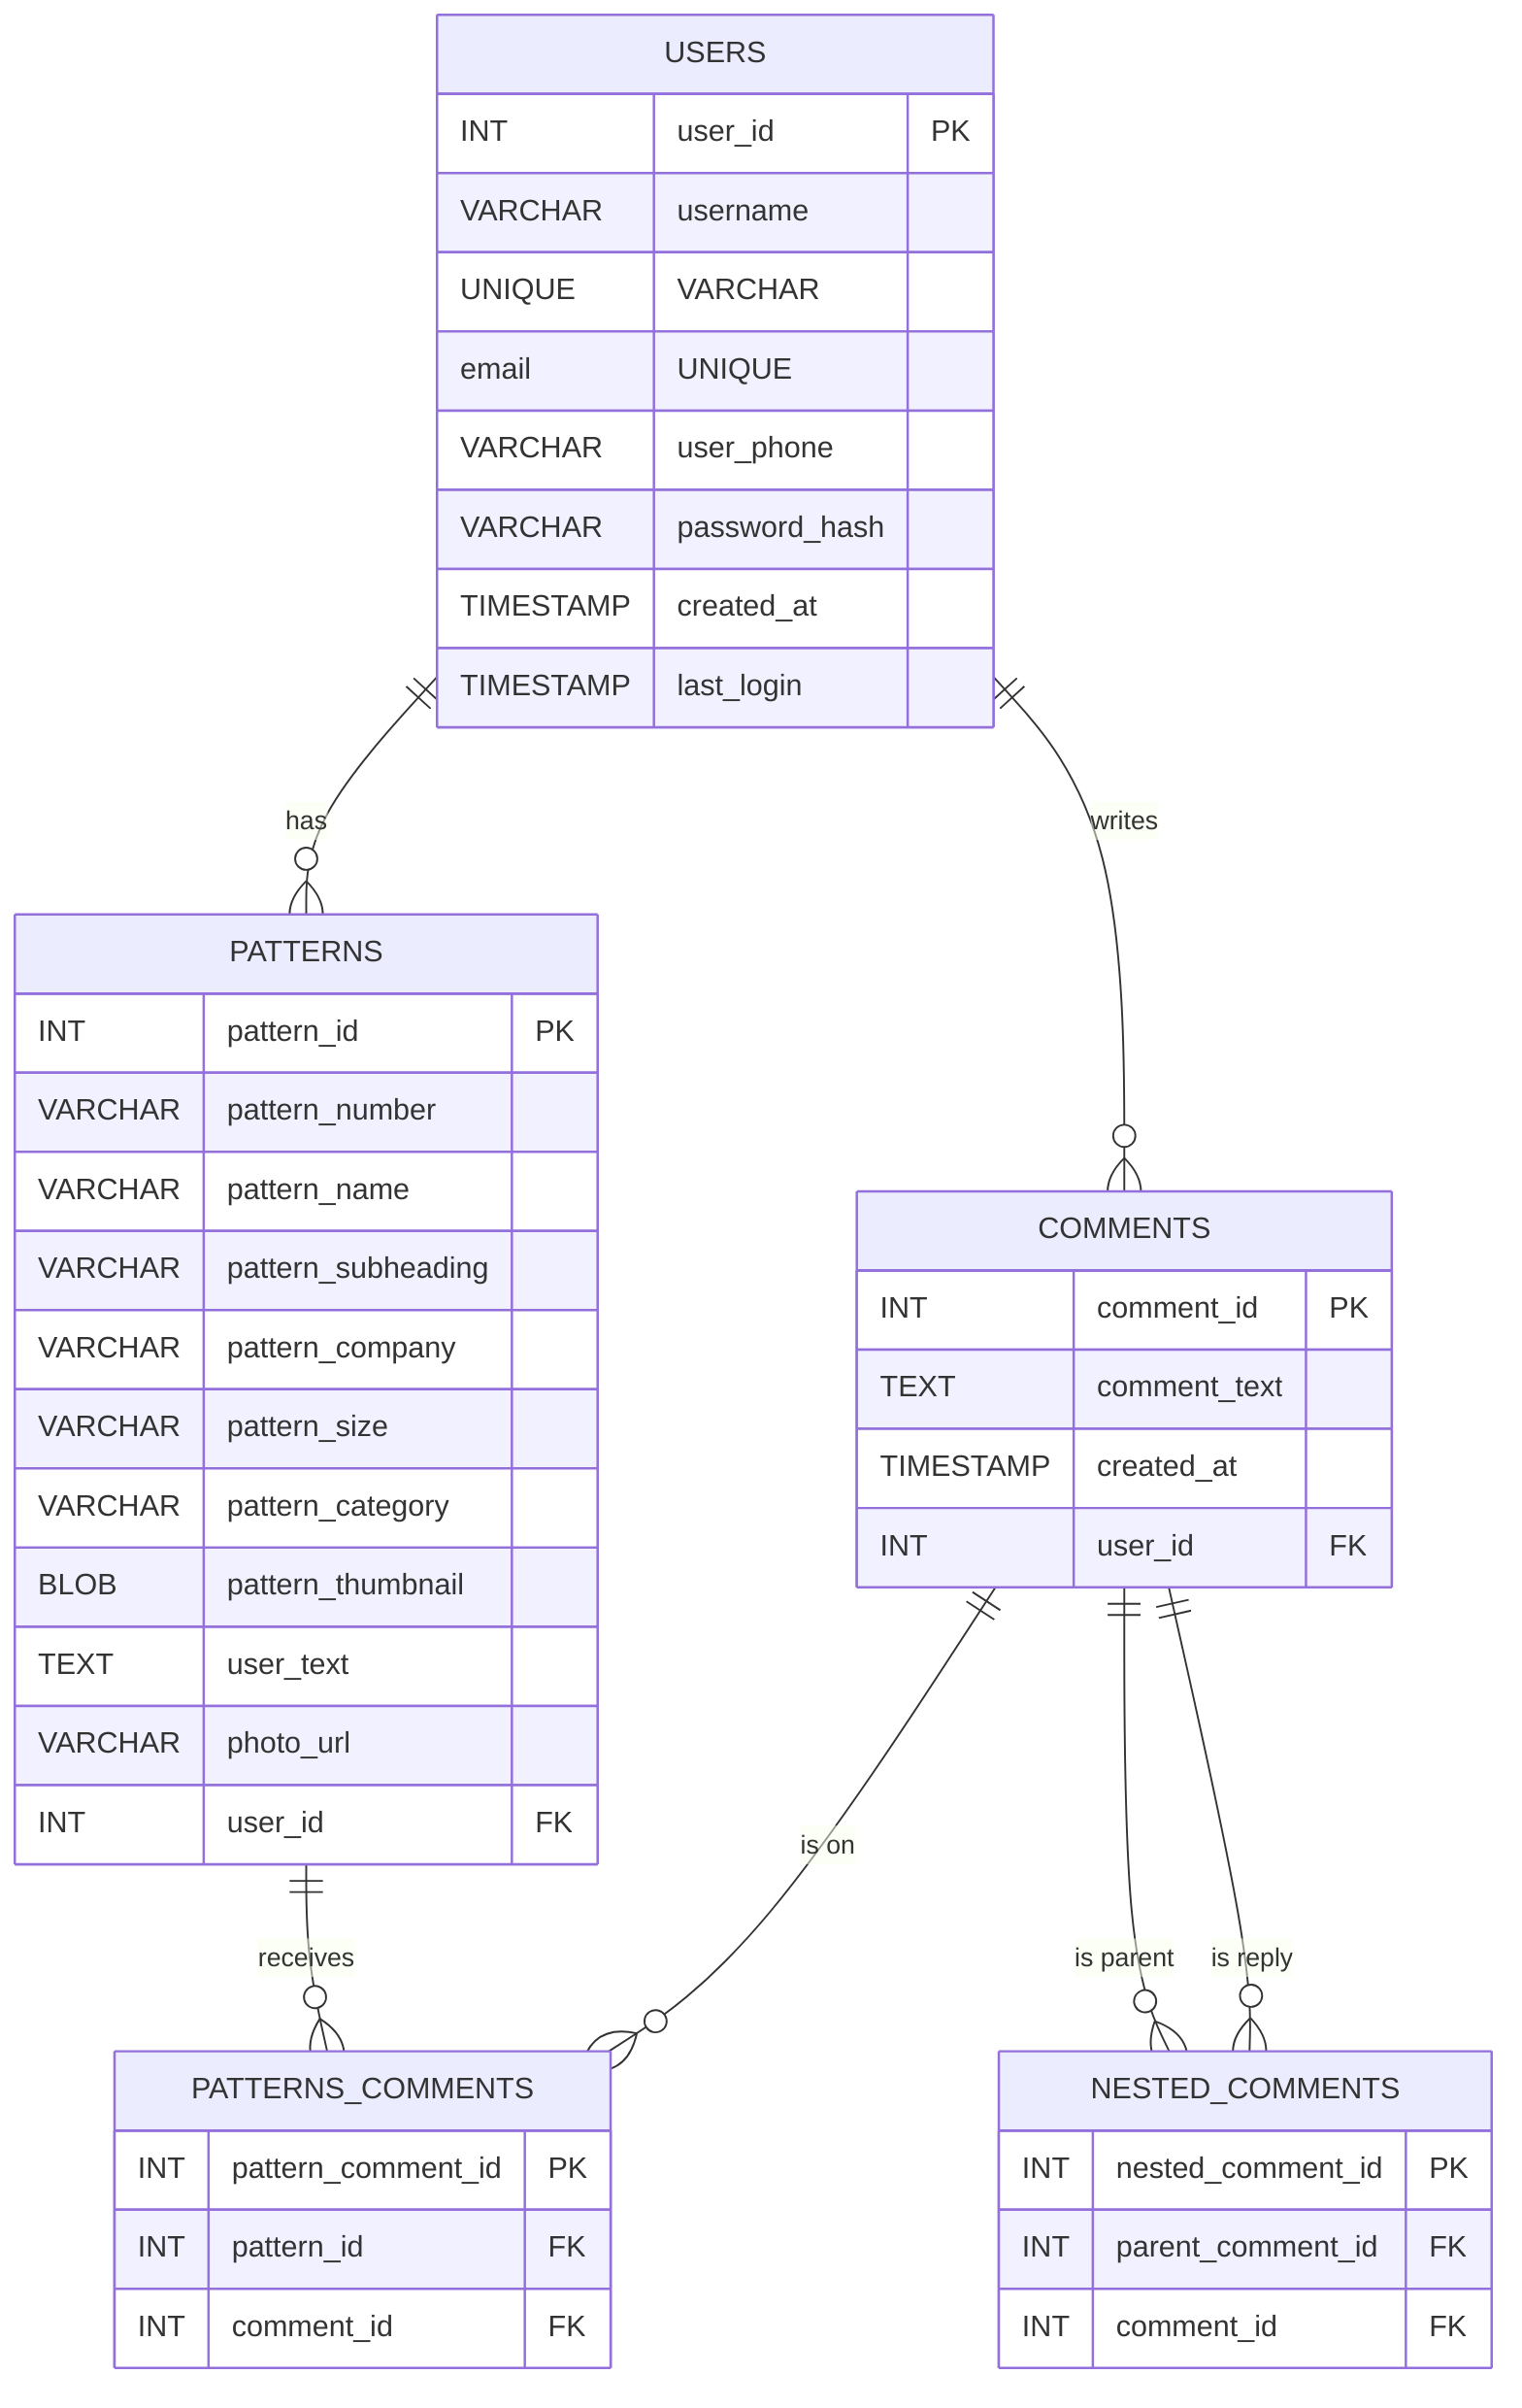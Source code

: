 erDiagram

  USERS ||--o{ PATTERNS : "has"
  USERS ||--o{ COMMENTS : "writes"
  PATTERNS ||--o{ PATTERNS_COMMENTS : "receives"
  COMMENTS ||--o{ PATTERNS_COMMENTS : "is on"
  COMMENTS ||--o{ NESTED_COMMENTS : "is parent"
  COMMENTS ||--o{ NESTED_COMMENTS : "is reply"

  USERS {
    INT user_id PK
    VARCHAR username UNIQUE
    VARCHAR email UNIQUE
    VARCHAR user_phone
    VARCHAR password_hash
    TIMESTAMP created_at
    TIMESTAMP last_login
  }

  PATTERNS {
    INT pattern_id PK
    VARCHAR pattern_number
    VARCHAR pattern_name
    VARCHAR pattern_subheading
    VARCHAR pattern_company
    VARCHAR pattern_size
    VARCHAR pattern_category
    BLOB pattern_thumbnail
    TEXT user_text
    VARCHAR photo_url
    INT user_id FK
  }

  COMMENTS {
    INT comment_id PK
    TEXT comment_text
    TIMESTAMP created_at
    INT user_id FK
  }

  PATTERNS_COMMENTS {
    INT pattern_comment_id PK
    INT pattern_id FK
    INT comment_id FK
  }

  NESTED_COMMENTS {
    INT nested_comment_id PK
    INT parent_comment_id FK
    INT comment_id FK
  }